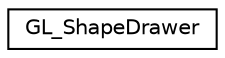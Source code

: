 digraph "Graphical Class Hierarchy"
{
  edge [fontname="Helvetica",fontsize="10",labelfontname="Helvetica",labelfontsize="10"];
  node [fontname="Helvetica",fontsize="10",shape=record];
  rankdir="LR";
  Node1 [label="GL_ShapeDrawer",height=0.2,width=0.4,color="black", fillcolor="white", style="filled",URL="$class_g_l___shape_drawer.html",tooltip="OpenGL shape drawing. "];
}
